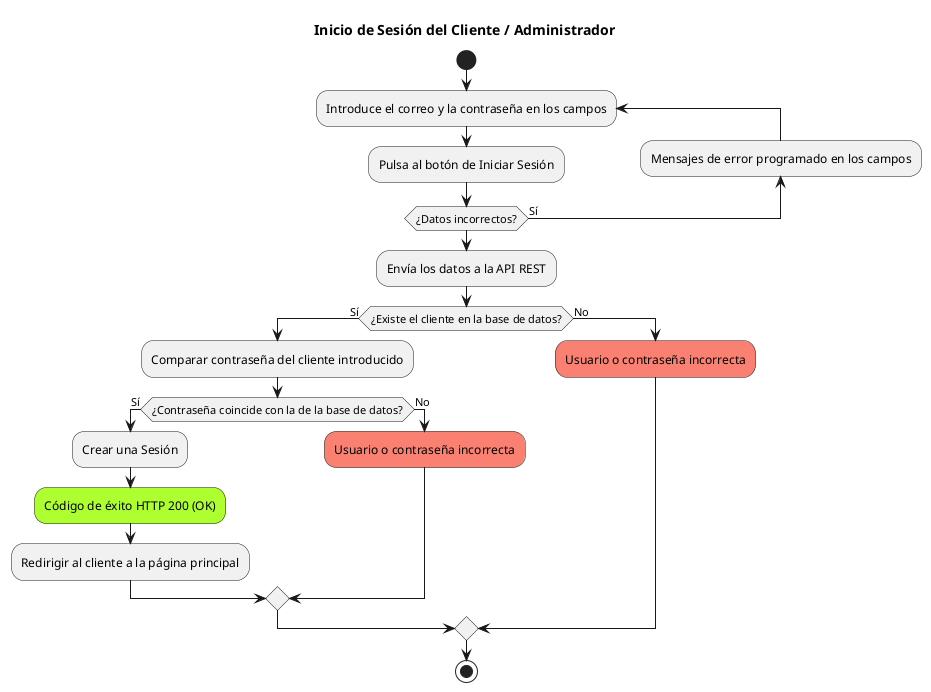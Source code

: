 @startuml
title Inicio de Sesión del Cliente / Administrador
start

repeat :Introduce el correo y la contraseña en los campos;
    :Pulsa al botón de Iniciar Sesión;
    backward:Mensajes de error programado en los campos;
repeat while (¿Datos incorrectos?) is (Sí)

:Envía los datos a la API REST;
if (¿Existe el cliente en la base de datos?) then (Sí)
    :Comparar contraseña del cliente introducido;
    if (¿Contraseña coincide con la de la base de datos?) then (Sí)
        :Crear una Sesión;
        #greenyellow:Código de éxito HTTP 200 (OK);
        :Redirigir al cliente a la página principal;
    else (No)
        #salmon:Usuario o contraseña incorrecta;
    endif
else (No)
    #salmon:Usuario o contraseña incorrecta;
endif
stop
@enduml